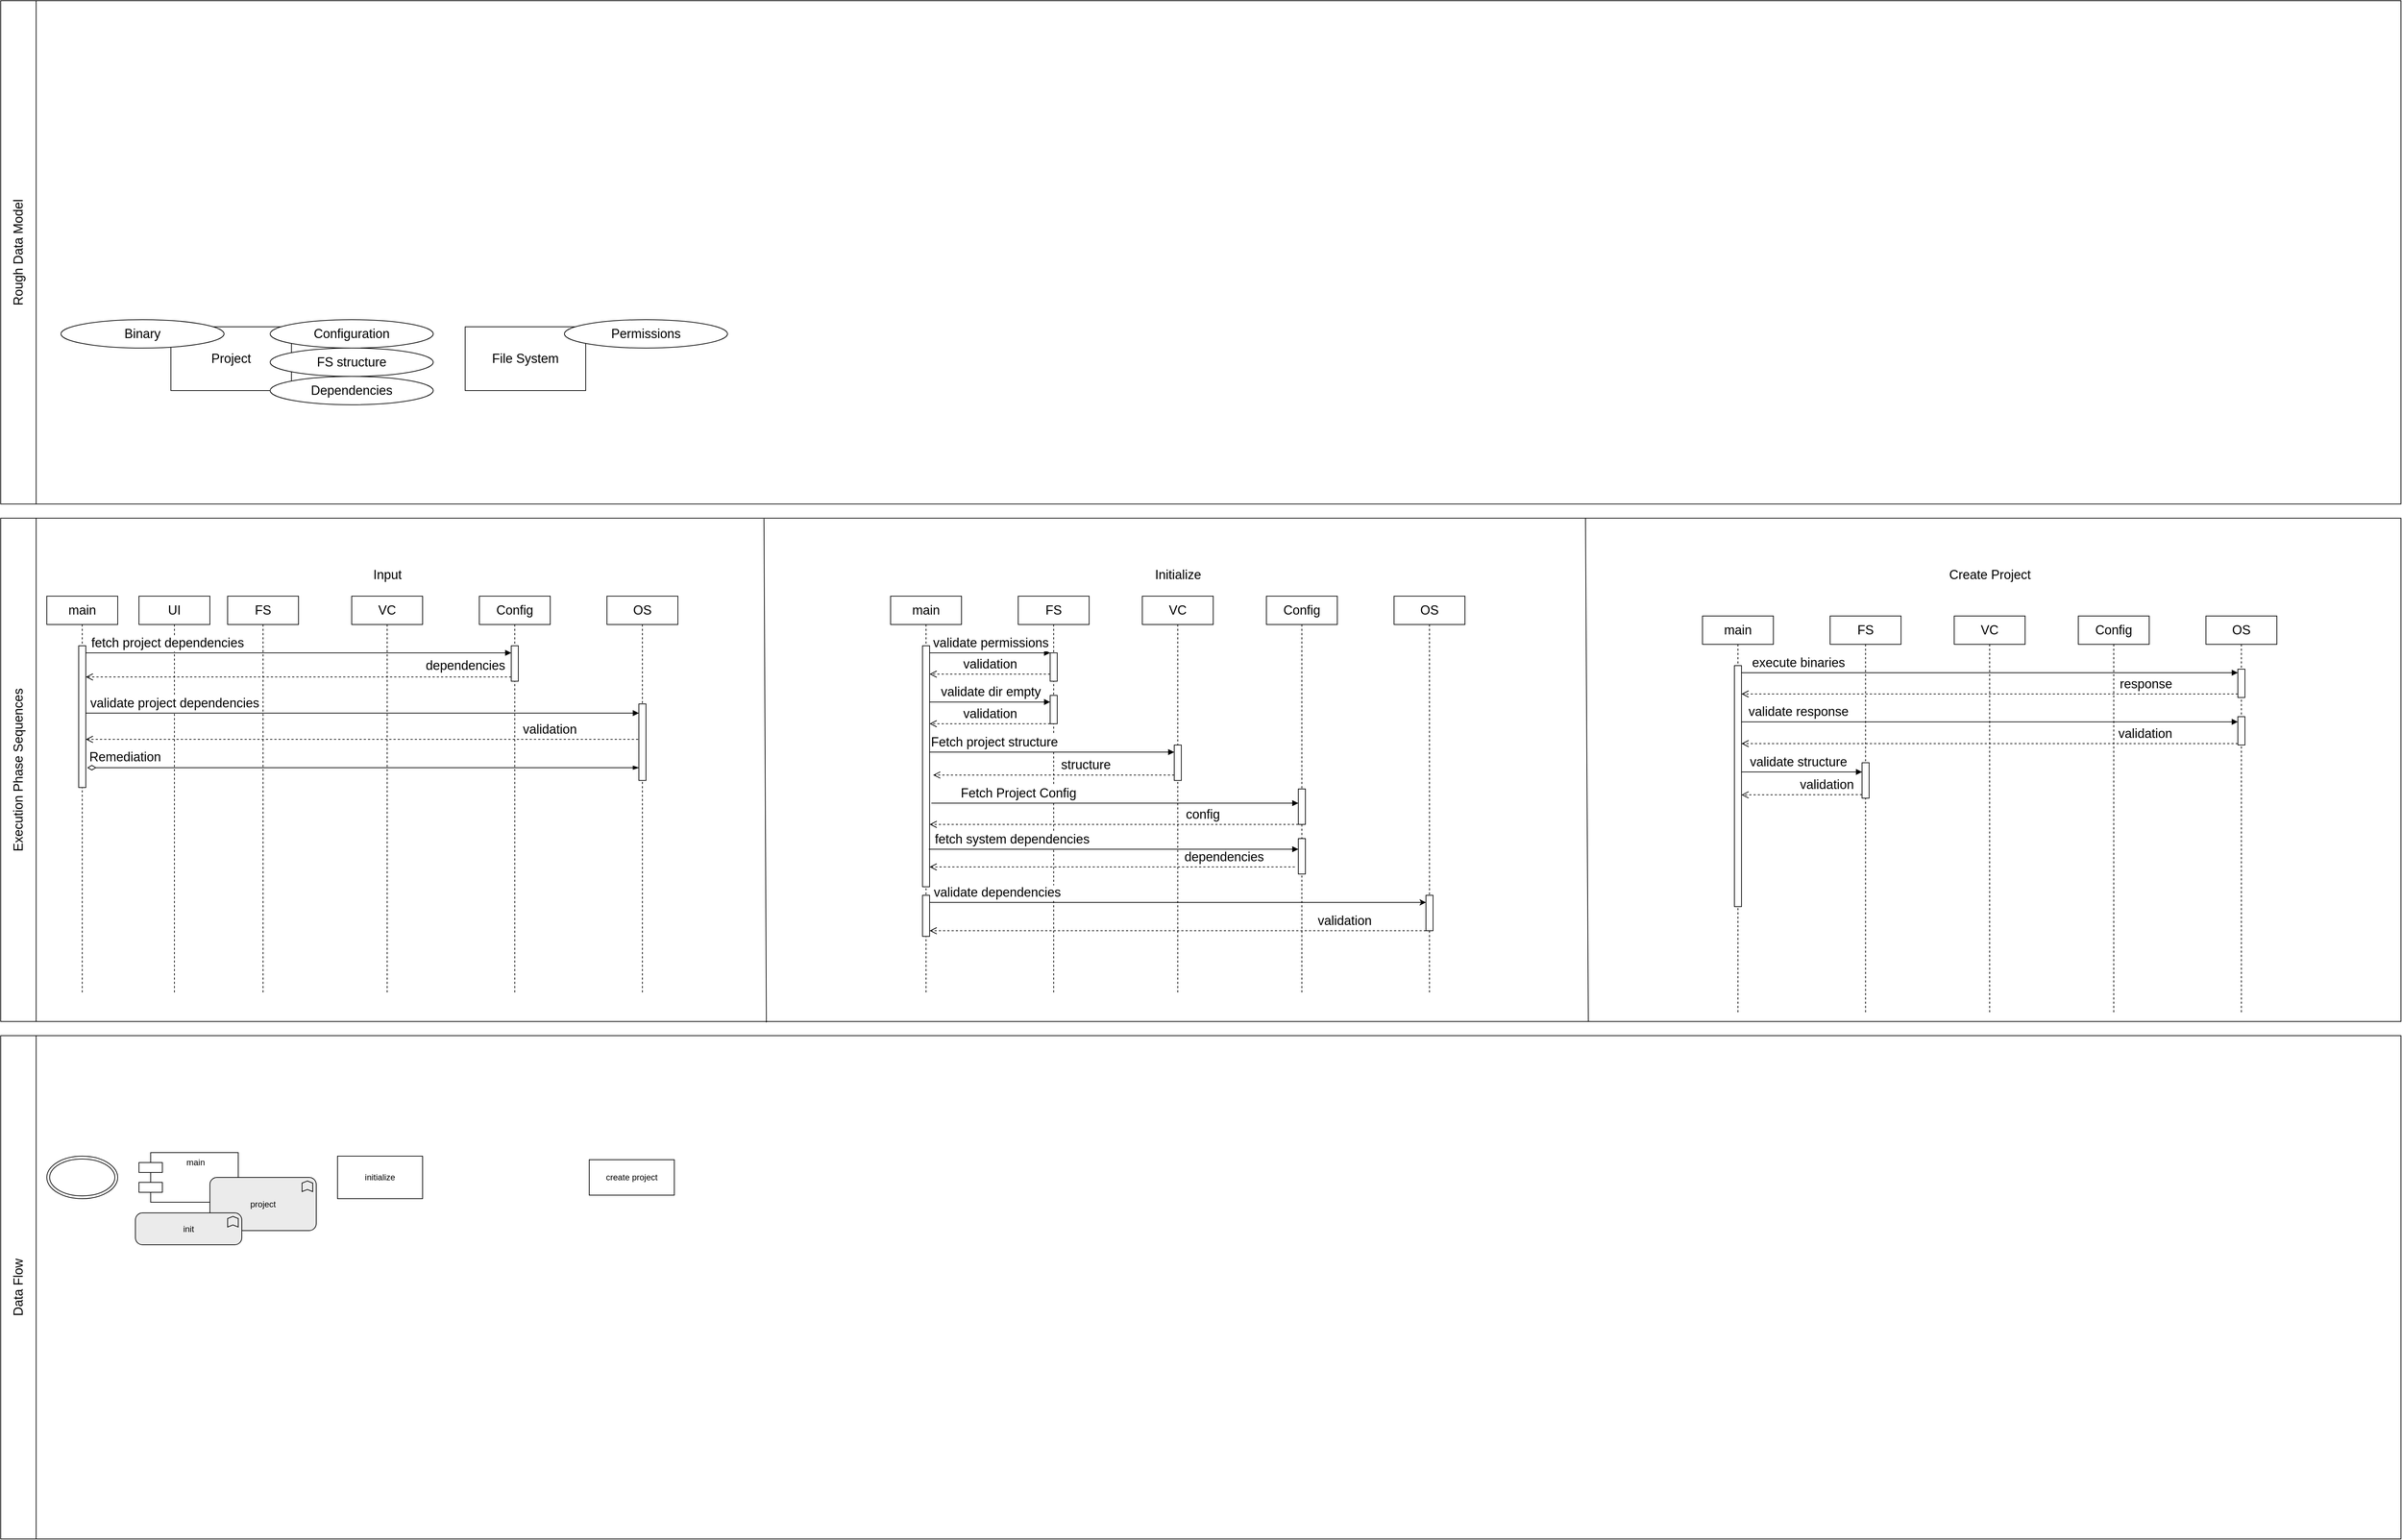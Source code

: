 <mxfile version="22.1.7" type="github" pages="2">
  <diagram name="Page-1" id="CyuAK5O2ngBxA0gHdHQv">
    <mxGraphModel dx="2029" dy="3551" grid="1" gridSize="10" guides="1" tooltips="1" connect="1" arrows="1" fold="1" page="1" pageScale="1" pageWidth="850" pageHeight="600" math="0" shadow="0">
      <root>
        <mxCell id="0" />
        <mxCell id="1" parent="0" />
        <mxCell id="G8mn_Oya-7VCKi-QUJl_-47" value="" style="group" vertex="1" connectable="0" parent="1">
          <mxGeometry x="15.0" y="-1650" width="3385" height="710" as="geometry" />
        </mxCell>
        <mxCell id="TEg64u3y-pWH7YhH9ex6-111" value="Execution Phase Sequences" style="rounded=0;whiteSpace=wrap;html=1;rotation=-90;fontSize=18;" vertex="1" parent="G8mn_Oya-7VCKi-QUJl_-47">
          <mxGeometry x="-330" y="330" width="710" height="50" as="geometry" />
        </mxCell>
        <mxCell id="G8mn_Oya-7VCKi-QUJl_-48" value="UI" style="shape=umlLifeline;perimeter=lifelinePerimeter;whiteSpace=wrap;html=1;container=0;dropTarget=0;collapsible=0;recursiveResize=0;outlineConnect=0;portConstraint=eastwest;newEdgeStyle={&quot;edgeStyle&quot;:&quot;elbowEdgeStyle&quot;,&quot;elbow&quot;:&quot;vertical&quot;,&quot;curved&quot;:0,&quot;rounded&quot;:0};fontSize=18;" vertex="1" parent="G8mn_Oya-7VCKi-QUJl_-47">
          <mxGeometry x="195.0" y="110" width="100" height="562" as="geometry" />
        </mxCell>
        <mxCell id="G8mn_Oya-7VCKi-QUJl_-50" value="" style="group" vertex="1" connectable="0" parent="G8mn_Oya-7VCKi-QUJl_-47">
          <mxGeometry x="2.132e-14" width="3385" height="710" as="geometry" />
        </mxCell>
        <mxCell id="TEg64u3y-pWH7YhH9ex6-110" value="" style="whiteSpace=wrap;html=1;fillColor=none;" vertex="1" parent="G8mn_Oya-7VCKi-QUJl_-50">
          <mxGeometry width="3385" height="710" as="geometry" />
        </mxCell>
        <mxCell id="G8mn_Oya-7VCKi-QUJl_-49" value="" style="endArrow=none;html=1;rounded=0;entryX=0.318;entryY=0.001;entryDx=0;entryDy=0;entryPerimeter=0;exitX=0.319;exitY=1.002;exitDx=0;exitDy=0;exitPerimeter=0;" edge="1" parent="G8mn_Oya-7VCKi-QUJl_-50">
          <mxGeometry width="50" height="50" relative="1" as="geometry">
            <mxPoint x="2239" y="710" as="sourcePoint" />
            <mxPoint x="2235" as="targetPoint" />
          </mxGeometry>
        </mxCell>
        <mxCell id="TEg64u3y-pWH7YhH9ex6-112" value="" style="endArrow=none;html=1;rounded=0;entryX=0.318;entryY=0.001;entryDx=0;entryDy=0;entryPerimeter=0;exitX=0.319;exitY=1.002;exitDx=0;exitDy=0;exitPerimeter=0;" edge="1" parent="G8mn_Oya-7VCKi-QUJl_-50" source="TEg64u3y-pWH7YhH9ex6-110" target="TEg64u3y-pWH7YhH9ex6-110">
          <mxGeometry width="50" height="50" relative="1" as="geometry">
            <mxPoint x="1110" y="560" as="sourcePoint" />
            <mxPoint x="1160" y="510" as="targetPoint" />
          </mxGeometry>
        </mxCell>
        <mxCell id="G8mn_Oya-7VCKi-QUJl_-32" value="" style="whiteSpace=wrap;html=1;fillColor=none;" vertex="1" parent="1">
          <mxGeometry x="15" y="-2380" width="3385" height="710" as="geometry" />
        </mxCell>
        <mxCell id="G8mn_Oya-7VCKi-QUJl_-27" value="" style="whiteSpace=wrap;html=1;fillColor=none;" vertex="1" parent="1">
          <mxGeometry x="15" y="-920" width="3385" height="710" as="geometry" />
        </mxCell>
        <mxCell id="X7w895kAj7DChqH5guDB-77" value="Project" style="rounded=0;whiteSpace=wrap;html=1;fontSize=18;" vertex="1" parent="1">
          <mxGeometry x="255" y="-1920" width="170" height="90" as="geometry" />
        </mxCell>
        <mxCell id="TEg64u3y-pWH7YhH9ex6-54" value="Initialize" style="text;html=1;align=center;verticalAlign=middle;resizable=0;points=[];autosize=1;strokeColor=none;fillColor=none;fontSize=18;" vertex="1" parent="1">
          <mxGeometry x="1630" y="-1590" width="90" height="40" as="geometry" />
        </mxCell>
        <mxCell id="TEg64u3y-pWH7YhH9ex6-56" value="main" style="shape=umlLifeline;perimeter=lifelinePerimeter;whiteSpace=wrap;html=1;container=0;dropTarget=0;collapsible=0;recursiveResize=0;outlineConnect=0;portConstraint=eastwest;newEdgeStyle={&quot;edgeStyle&quot;:&quot;elbowEdgeStyle&quot;,&quot;elbow&quot;:&quot;vertical&quot;,&quot;curved&quot;:0,&quot;rounded&quot;:0};fontSize=18;" vertex="1" parent="1">
          <mxGeometry x="80" y="-1540" width="100" height="562" as="geometry" />
        </mxCell>
        <mxCell id="TEg64u3y-pWH7YhH9ex6-57" value="" style="html=1;points=[];perimeter=orthogonalPerimeter;outlineConnect=0;targetShapes=umlLifeline;portConstraint=eastwest;newEdgeStyle={&quot;edgeStyle&quot;:&quot;elbowEdgeStyle&quot;,&quot;elbow&quot;:&quot;vertical&quot;,&quot;curved&quot;:0,&quot;rounded&quot;:0};fontSize=18;" vertex="1" parent="TEg64u3y-pWH7YhH9ex6-56">
          <mxGeometry x="45" y="70" width="10" height="200" as="geometry" />
        </mxCell>
        <mxCell id="TEg64u3y-pWH7YhH9ex6-59" value="FS" style="shape=umlLifeline;perimeter=lifelinePerimeter;whiteSpace=wrap;html=1;container=0;dropTarget=0;collapsible=0;recursiveResize=0;outlineConnect=0;portConstraint=eastwest;newEdgeStyle={&quot;edgeStyle&quot;:&quot;elbowEdgeStyle&quot;,&quot;elbow&quot;:&quot;vertical&quot;,&quot;curved&quot;:0,&quot;rounded&quot;:0};fontSize=18;" vertex="1" parent="1">
          <mxGeometry x="335" y="-1540" width="100" height="562" as="geometry" />
        </mxCell>
        <mxCell id="TEg64u3y-pWH7YhH9ex6-62" value="fetch project dependencies" style="html=1;verticalAlign=bottom;endArrow=block;edgeStyle=elbowEdgeStyle;elbow=vertical;curved=0;rounded=0;fontSize=18;" edge="1" parent="1" source="TEg64u3y-pWH7YhH9ex6-57" target="TEg64u3y-pWH7YhH9ex6-60">
          <mxGeometry x="-0.617" relative="1" as="geometry">
            <mxPoint x="235" y="-1450" as="sourcePoint" />
            <Array as="points">
              <mxPoint x="220" y="-1460" />
            </Array>
            <mxPoint as="offset" />
          </mxGeometry>
        </mxCell>
        <mxCell id="TEg64u3y-pWH7YhH9ex6-63" value="dependencies" style="html=1;verticalAlign=bottom;endArrow=open;dashed=1;endSize=8;edgeStyle=elbowEdgeStyle;elbow=vertical;curved=0;rounded=0;fontSize=18;" edge="1" parent="1" source="TEg64u3y-pWH7YhH9ex6-60" target="TEg64u3y-pWH7YhH9ex6-57">
          <mxGeometry x="-0.782" y="-2" relative="1" as="geometry">
            <mxPoint x="140" y="-1428" as="targetPoint" />
            <Array as="points">
              <mxPoint x="220" y="-1426" />
            </Array>
            <mxPoint x="730" y="-1438" as="sourcePoint" />
            <mxPoint as="offset" />
          </mxGeometry>
        </mxCell>
        <mxCell id="TEg64u3y-pWH7YhH9ex6-64" value="VC" style="shape=umlLifeline;perimeter=lifelinePerimeter;whiteSpace=wrap;html=1;container=0;dropTarget=0;collapsible=0;recursiveResize=0;outlineConnect=0;portConstraint=eastwest;newEdgeStyle={&quot;edgeStyle&quot;:&quot;elbowEdgeStyle&quot;,&quot;elbow&quot;:&quot;vertical&quot;,&quot;curved&quot;:0,&quot;rounded&quot;:0};fontSize=18;" vertex="1" parent="1">
          <mxGeometry x="510" y="-1540" width="100" height="562" as="geometry" />
        </mxCell>
        <mxCell id="TEg64u3y-pWH7YhH9ex6-68" value="validate project dependencies" style="html=1;verticalAlign=bottom;endArrow=block;edgeStyle=elbowEdgeStyle;elbow=vertical;curved=0;rounded=0;fontSize=18;" edge="1" parent="1" target="TEg64u3y-pWH7YhH9ex6-78">
          <mxGeometry x="-0.679" relative="1" as="geometry">
            <mxPoint x="135" y="-1375" as="sourcePoint" />
            <Array as="points">
              <mxPoint x="220" y="-1375" />
            </Array>
            <mxPoint x="920" y="-1393.0" as="targetPoint" />
            <mxPoint as="offset" />
          </mxGeometry>
        </mxCell>
        <mxCell id="TEg64u3y-pWH7YhH9ex6-69" value="validation" style="html=1;verticalAlign=bottom;endArrow=open;dashed=1;endSize=8;edgeStyle=elbowEdgeStyle;elbow=vertical;curved=0;rounded=0;fontSize=18;" edge="1" parent="1" target="TEg64u3y-pWH7YhH9ex6-57">
          <mxGeometry x="-0.669" relative="1" as="geometry">
            <mxPoint x="580" y="-1338" as="targetPoint" />
            <Array as="points">
              <mxPoint x="845" y="-1338" />
            </Array>
            <mxPoint x="920" y="-1338" as="sourcePoint" />
            <mxPoint x="-1" as="offset" />
          </mxGeometry>
        </mxCell>
        <mxCell id="TEg64u3y-pWH7YhH9ex6-70" value="Config" style="shape=umlLifeline;perimeter=lifelinePerimeter;whiteSpace=wrap;html=1;container=0;dropTarget=0;collapsible=0;recursiveResize=0;outlineConnect=0;portConstraint=eastwest;newEdgeStyle={&quot;edgeStyle&quot;:&quot;elbowEdgeStyle&quot;,&quot;elbow&quot;:&quot;vertical&quot;,&quot;curved&quot;:0,&quot;rounded&quot;:0};fontSize=18;" vertex="1" parent="1">
          <mxGeometry x="690" y="-1540" width="100" height="562" as="geometry" />
        </mxCell>
        <mxCell id="TEg64u3y-pWH7YhH9ex6-60" value="" style="html=1;points=[];perimeter=orthogonalPerimeter;outlineConnect=0;targetShapes=umlLifeline;portConstraint=eastwest;newEdgeStyle={&quot;edgeStyle&quot;:&quot;elbowEdgeStyle&quot;,&quot;elbow&quot;:&quot;vertical&quot;,&quot;curved&quot;:0,&quot;rounded&quot;:0};fontSize=18;" vertex="1" parent="TEg64u3y-pWH7YhH9ex6-70">
          <mxGeometry x="45" y="70" width="10" height="50" as="geometry" />
        </mxCell>
        <mxCell id="TEg64u3y-pWH7YhH9ex6-77" value="OS" style="shape=umlLifeline;perimeter=lifelinePerimeter;whiteSpace=wrap;html=1;container=0;dropTarget=0;collapsible=0;recursiveResize=0;outlineConnect=0;portConstraint=eastwest;newEdgeStyle={&quot;edgeStyle&quot;:&quot;elbowEdgeStyle&quot;,&quot;elbow&quot;:&quot;vertical&quot;,&quot;curved&quot;:0,&quot;rounded&quot;:0};fontSize=18;" vertex="1" parent="1">
          <mxGeometry x="870" y="-1540" width="100" height="562" as="geometry" />
        </mxCell>
        <mxCell id="TEg64u3y-pWH7YhH9ex6-78" value="" style="html=1;points=[];perimeter=orthogonalPerimeter;outlineConnect=0;targetShapes=umlLifeline;portConstraint=eastwest;newEdgeStyle={&quot;edgeStyle&quot;:&quot;elbowEdgeStyle&quot;,&quot;elbow&quot;:&quot;vertical&quot;,&quot;curved&quot;:0,&quot;rounded&quot;:0};fontSize=18;" vertex="1" parent="TEg64u3y-pWH7YhH9ex6-77">
          <mxGeometry x="45" y="152" width="10" height="108" as="geometry" />
        </mxCell>
        <mxCell id="TEg64u3y-pWH7YhH9ex6-82" value="Create Project" style="text;html=1;align=center;verticalAlign=middle;resizable=0;points=[];autosize=1;strokeColor=none;fillColor=none;fontSize=18;" vertex="1" parent="1">
          <mxGeometry x="2750" y="-1590" width="140" height="40" as="geometry" />
        </mxCell>
        <mxCell id="TEg64u3y-pWH7YhH9ex6-83" value="main" style="shape=umlLifeline;perimeter=lifelinePerimeter;whiteSpace=wrap;html=1;container=0;dropTarget=0;collapsible=0;recursiveResize=0;outlineConnect=0;portConstraint=eastwest;newEdgeStyle={&quot;edgeStyle&quot;:&quot;elbowEdgeStyle&quot;,&quot;elbow&quot;:&quot;vertical&quot;,&quot;curved&quot;:0,&quot;rounded&quot;:0};fontSize=18;" vertex="1" parent="1">
          <mxGeometry x="1270" y="-1540" width="100" height="562" as="geometry" />
        </mxCell>
        <mxCell id="TEg64u3y-pWH7YhH9ex6-84" value="" style="html=1;points=[];perimeter=orthogonalPerimeter;outlineConnect=0;targetShapes=umlLifeline;portConstraint=eastwest;newEdgeStyle={&quot;edgeStyle&quot;:&quot;elbowEdgeStyle&quot;,&quot;elbow&quot;:&quot;vertical&quot;,&quot;curved&quot;:0,&quot;rounded&quot;:0};fontSize=18;" vertex="1" parent="TEg64u3y-pWH7YhH9ex6-83">
          <mxGeometry x="45" y="70" width="10" height="340" as="geometry" />
        </mxCell>
        <mxCell id="TEg64u3y-pWH7YhH9ex6-85" value="" style="html=1;points=[];perimeter=orthogonalPerimeter;outlineConnect=0;targetShapes=umlLifeline;portConstraint=eastwest;newEdgeStyle={&quot;edgeStyle&quot;:&quot;elbowEdgeStyle&quot;,&quot;elbow&quot;:&quot;vertical&quot;,&quot;curved&quot;:0,&quot;rounded&quot;:0};fontSize=18;" vertex="1" parent="TEg64u3y-pWH7YhH9ex6-83">
          <mxGeometry x="45" y="422" width="10" height="58" as="geometry" />
        </mxCell>
        <mxCell id="TEg64u3y-pWH7YhH9ex6-86" value="FS" style="shape=umlLifeline;perimeter=lifelinePerimeter;whiteSpace=wrap;html=1;container=0;dropTarget=0;collapsible=0;recursiveResize=0;outlineConnect=0;portConstraint=eastwest;newEdgeStyle={&quot;edgeStyle&quot;:&quot;elbowEdgeStyle&quot;,&quot;elbow&quot;:&quot;vertical&quot;,&quot;curved&quot;:0,&quot;rounded&quot;:0};fontSize=18;" vertex="1" parent="1">
          <mxGeometry x="1450" y="-1540" width="100" height="562" as="geometry" />
        </mxCell>
        <mxCell id="TEg64u3y-pWH7YhH9ex6-87" value="" style="html=1;points=[];perimeter=orthogonalPerimeter;outlineConnect=0;targetShapes=umlLifeline;portConstraint=eastwest;newEdgeStyle={&quot;edgeStyle&quot;:&quot;elbowEdgeStyle&quot;,&quot;elbow&quot;:&quot;vertical&quot;,&quot;curved&quot;:0,&quot;rounded&quot;:0};fontSize=18;" vertex="1" parent="TEg64u3y-pWH7YhH9ex6-86">
          <mxGeometry x="45" y="80" width="10" height="40" as="geometry" />
        </mxCell>
        <mxCell id="TEg64u3y-pWH7YhH9ex6-88" value="" style="html=1;points=[];perimeter=orthogonalPerimeter;outlineConnect=0;targetShapes=umlLifeline;portConstraint=eastwest;newEdgeStyle={&quot;edgeStyle&quot;:&quot;elbowEdgeStyle&quot;,&quot;elbow&quot;:&quot;vertical&quot;,&quot;curved&quot;:0,&quot;rounded&quot;:0};fontSize=18;" vertex="1" parent="TEg64u3y-pWH7YhH9ex6-86">
          <mxGeometry x="45" y="140" width="10" height="40" as="geometry" />
        </mxCell>
        <mxCell id="TEg64u3y-pWH7YhH9ex6-89" value="validate permissions" style="html=1;verticalAlign=bottom;endArrow=block;edgeStyle=elbowEdgeStyle;elbow=vertical;curved=0;rounded=0;fontSize=18;" edge="1" parent="1" source="TEg64u3y-pWH7YhH9ex6-84" target="TEg64u3y-pWH7YhH9ex6-87">
          <mxGeometry x="0.005" relative="1" as="geometry">
            <mxPoint x="1425" y="-1450" as="sourcePoint" />
            <Array as="points">
              <mxPoint x="1410" y="-1460" />
            </Array>
            <mxPoint as="offset" />
          </mxGeometry>
        </mxCell>
        <mxCell id="TEg64u3y-pWH7YhH9ex6-90" value="validation" style="html=1;verticalAlign=bottom;endArrow=open;dashed=1;endSize=8;edgeStyle=elbowEdgeStyle;elbow=vertical;curved=0;rounded=0;fontSize=18;" edge="1" parent="1">
          <mxGeometry relative="1" as="geometry">
            <mxPoint x="1325" y="-1430" as="targetPoint" />
            <Array as="points">
              <mxPoint x="1420" y="-1430" />
            </Array>
            <mxPoint x="1495.0" y="-1430" as="sourcePoint" />
          </mxGeometry>
        </mxCell>
        <mxCell id="TEg64u3y-pWH7YhH9ex6-91" value="VC" style="shape=umlLifeline;perimeter=lifelinePerimeter;whiteSpace=wrap;html=1;container=0;dropTarget=0;collapsible=0;recursiveResize=0;outlineConnect=0;portConstraint=eastwest;newEdgeStyle={&quot;edgeStyle&quot;:&quot;elbowEdgeStyle&quot;,&quot;elbow&quot;:&quot;vertical&quot;,&quot;curved&quot;:0,&quot;rounded&quot;:0};fontSize=18;" vertex="1" parent="1">
          <mxGeometry x="1625" y="-1540" width="100" height="562" as="geometry" />
        </mxCell>
        <mxCell id="TEg64u3y-pWH7YhH9ex6-92" value="" style="html=1;points=[];perimeter=orthogonalPerimeter;outlineConnect=0;targetShapes=umlLifeline;portConstraint=eastwest;newEdgeStyle={&quot;edgeStyle&quot;:&quot;elbowEdgeStyle&quot;,&quot;elbow&quot;:&quot;vertical&quot;,&quot;curved&quot;:0,&quot;rounded&quot;:0};fontSize=18;" vertex="1" parent="TEg64u3y-pWH7YhH9ex6-91">
          <mxGeometry x="45" y="210" width="10" height="50" as="geometry" />
        </mxCell>
        <mxCell id="TEg64u3y-pWH7YhH9ex6-93" value="validate dir empty" style="html=1;verticalAlign=bottom;endArrow=block;edgeStyle=elbowEdgeStyle;elbow=vertical;curved=0;rounded=0;fontSize=18;" edge="1" parent="1">
          <mxGeometry x="0.005" relative="1" as="geometry">
            <mxPoint x="1325" y="-1390.67" as="sourcePoint" />
            <Array as="points">
              <mxPoint x="1410" y="-1390.67" />
            </Array>
            <mxPoint x="1495" y="-1390.67" as="targetPoint" />
            <mxPoint as="offset" />
          </mxGeometry>
        </mxCell>
        <mxCell id="TEg64u3y-pWH7YhH9ex6-94" value="validation" style="html=1;verticalAlign=bottom;endArrow=open;dashed=1;endSize=8;edgeStyle=elbowEdgeStyle;elbow=vertical;curved=0;rounded=0;fontSize=18;" edge="1" parent="1">
          <mxGeometry relative="1" as="geometry">
            <mxPoint x="1325" y="-1360" as="targetPoint" />
            <Array as="points">
              <mxPoint x="1420" y="-1360" />
            </Array>
            <mxPoint x="1495.0" y="-1360" as="sourcePoint" />
          </mxGeometry>
        </mxCell>
        <mxCell id="TEg64u3y-pWH7YhH9ex6-95" value="Fetch project structure" style="html=1;verticalAlign=bottom;endArrow=block;edgeStyle=elbowEdgeStyle;elbow=vertical;curved=0;rounded=0;fontSize=18;" edge="1" parent="1" target="TEg64u3y-pWH7YhH9ex6-92">
          <mxGeometry x="-0.47" relative="1" as="geometry">
            <mxPoint x="1325" y="-1320" as="sourcePoint" />
            <Array as="points">
              <mxPoint x="1410" y="-1320" />
            </Array>
            <mxPoint x="1665" y="-1320" as="targetPoint" />
            <mxPoint x="-1" as="offset" />
          </mxGeometry>
        </mxCell>
        <mxCell id="TEg64u3y-pWH7YhH9ex6-96" value="structure" style="html=1;verticalAlign=bottom;endArrow=open;dashed=1;endSize=8;edgeStyle=elbowEdgeStyle;elbow=vertical;curved=0;rounded=0;fontSize=18;" edge="1" parent="1">
          <mxGeometry x="-0.265" relative="1" as="geometry">
            <mxPoint x="1330" y="-1287.67" as="targetPoint" />
            <Array as="points">
              <mxPoint x="1595" y="-1287.67" />
            </Array>
            <mxPoint x="1670" y="-1287.67" as="sourcePoint" />
            <mxPoint as="offset" />
          </mxGeometry>
        </mxCell>
        <mxCell id="TEg64u3y-pWH7YhH9ex6-97" value="Config" style="shape=umlLifeline;perimeter=lifelinePerimeter;whiteSpace=wrap;html=1;container=0;dropTarget=0;collapsible=0;recursiveResize=0;outlineConnect=0;portConstraint=eastwest;newEdgeStyle={&quot;edgeStyle&quot;:&quot;elbowEdgeStyle&quot;,&quot;elbow&quot;:&quot;vertical&quot;,&quot;curved&quot;:0,&quot;rounded&quot;:0};fontSize=18;" vertex="1" parent="1">
          <mxGeometry x="1800" y="-1540" width="100" height="562" as="geometry" />
        </mxCell>
        <mxCell id="TEg64u3y-pWH7YhH9ex6-98" value="" style="html=1;points=[];perimeter=orthogonalPerimeter;outlineConnect=0;targetShapes=umlLifeline;portConstraint=eastwest;newEdgeStyle={&quot;edgeStyle&quot;:&quot;elbowEdgeStyle&quot;,&quot;elbow&quot;:&quot;vertical&quot;,&quot;curved&quot;:0,&quot;rounded&quot;:0};fontSize=18;" vertex="1" parent="TEg64u3y-pWH7YhH9ex6-97">
          <mxGeometry x="45" y="272" width="10" height="50" as="geometry" />
        </mxCell>
        <mxCell id="TEg64u3y-pWH7YhH9ex6-99" value="" style="html=1;points=[];perimeter=orthogonalPerimeter;outlineConnect=0;targetShapes=umlLifeline;portConstraint=eastwest;newEdgeStyle={&quot;edgeStyle&quot;:&quot;elbowEdgeStyle&quot;,&quot;elbow&quot;:&quot;vertical&quot;,&quot;curved&quot;:0,&quot;rounded&quot;:0};fontSize=18;" vertex="1" parent="TEg64u3y-pWH7YhH9ex6-97">
          <mxGeometry x="45" y="342" width="10" height="50" as="geometry" />
        </mxCell>
        <mxCell id="TEg64u3y-pWH7YhH9ex6-100" value="Fetch Project Config" style="html=1;verticalAlign=bottom;endArrow=block;edgeStyle=elbowEdgeStyle;elbow=vertical;curved=0;rounded=0;fontSize=18;" edge="1" parent="1" target="TEg64u3y-pWH7YhH9ex6-98">
          <mxGeometry x="-0.522" relative="1" as="geometry">
            <mxPoint x="1327.5" y="-1248" as="sourcePoint" />
            <Array as="points">
              <mxPoint x="1412.5" y="-1248" />
            </Array>
            <mxPoint x="1840" y="-1248" as="targetPoint" />
            <mxPoint x="-1" as="offset" />
          </mxGeometry>
        </mxCell>
        <mxCell id="TEg64u3y-pWH7YhH9ex6-101" value="config" style="html=1;verticalAlign=bottom;endArrow=open;dashed=1;endSize=8;edgeStyle=elbowEdgeStyle;elbow=vertical;curved=0;rounded=0;fontSize=18;" edge="1" parent="1" target="TEg64u3y-pWH7YhH9ex6-84">
          <mxGeometry x="-0.481" relative="1" as="geometry">
            <mxPoint x="1505" y="-1218" as="targetPoint" />
            <Array as="points">
              <mxPoint x="1770" y="-1218" />
            </Array>
            <mxPoint x="1845" y="-1218" as="sourcePoint" />
            <mxPoint as="offset" />
          </mxGeometry>
        </mxCell>
        <mxCell id="TEg64u3y-pWH7YhH9ex6-102" value="fetch system dependencies" style="html=1;verticalAlign=bottom;endArrow=block;edgeStyle=elbowEdgeStyle;elbow=horizontal;curved=0;rounded=0;fontSize=18;" edge="1" parent="1" target="TEg64u3y-pWH7YhH9ex6-99">
          <mxGeometry x="-0.552" relative="1" as="geometry">
            <mxPoint x="1324" y="-1183" as="sourcePoint" />
            <Array as="points">
              <mxPoint x="1409" y="-1183" />
            </Array>
            <mxPoint x="1494" y="-1183" as="targetPoint" />
            <mxPoint as="offset" />
          </mxGeometry>
        </mxCell>
        <mxCell id="TEg64u3y-pWH7YhH9ex6-103" value="dependencies" style="html=1;verticalAlign=bottom;endArrow=open;dashed=1;endSize=8;edgeStyle=elbowEdgeStyle;elbow=vertical;curved=0;rounded=0;fontSize=18;" edge="1" parent="1" target="TEg64u3y-pWH7YhH9ex6-84">
          <mxGeometry x="-0.612" relative="1" as="geometry">
            <mxPoint x="1335" y="-1158" as="targetPoint" />
            <Array as="points">
              <mxPoint x="1780" y="-1158" />
            </Array>
            <mxPoint x="1840" y="-1158" as="sourcePoint" />
            <mxPoint as="offset" />
          </mxGeometry>
        </mxCell>
        <mxCell id="TEg64u3y-pWH7YhH9ex6-104" value="OS" style="shape=umlLifeline;perimeter=lifelinePerimeter;whiteSpace=wrap;html=1;container=0;dropTarget=0;collapsible=0;recursiveResize=0;outlineConnect=0;portConstraint=eastwest;newEdgeStyle={&quot;edgeStyle&quot;:&quot;elbowEdgeStyle&quot;,&quot;elbow&quot;:&quot;vertical&quot;,&quot;curved&quot;:0,&quot;rounded&quot;:0};fontSize=18;" vertex="1" parent="1">
          <mxGeometry x="1980" y="-1540" width="100" height="562" as="geometry" />
        </mxCell>
        <mxCell id="TEg64u3y-pWH7YhH9ex6-105" value="" style="html=1;points=[];perimeter=orthogonalPerimeter;outlineConnect=0;targetShapes=umlLifeline;portConstraint=eastwest;newEdgeStyle={&quot;edgeStyle&quot;:&quot;elbowEdgeStyle&quot;,&quot;elbow&quot;:&quot;vertical&quot;,&quot;curved&quot;:0,&quot;rounded&quot;:0};fontSize=18;" vertex="1" parent="TEg64u3y-pWH7YhH9ex6-104">
          <mxGeometry x="45" y="422" width="10" height="50" as="geometry" />
        </mxCell>
        <mxCell id="TEg64u3y-pWH7YhH9ex6-106" value="" style="edgeStyle=elbowEdgeStyle;rounded=0;orthogonalLoop=1;jettySize=auto;html=1;elbow=vertical;curved=0;" edge="1" parent="1">
          <mxGeometry relative="1" as="geometry">
            <mxPoint x="1325" y="-1108.005" as="sourcePoint" />
            <mxPoint x="2025" y="-1108.005" as="targetPoint" />
            <Array as="points" />
          </mxGeometry>
        </mxCell>
        <mxCell id="TEg64u3y-pWH7YhH9ex6-107" value="validate dependencies" style="edgeLabel;html=1;align=center;verticalAlign=middle;resizable=0;points=[];fontSize=18;" vertex="1" connectable="0" parent="TEg64u3y-pWH7YhH9ex6-106">
          <mxGeometry relative="1" as="geometry">
            <mxPoint x="-255" y="-14" as="offset" />
          </mxGeometry>
        </mxCell>
        <mxCell id="TEg64u3y-pWH7YhH9ex6-108" value="validation" style="html=1;verticalAlign=bottom;endArrow=open;dashed=1;endSize=8;edgeStyle=elbowEdgeStyle;elbow=vertical;curved=0;rounded=0;fontSize=18;" edge="1" parent="1" target="TEg64u3y-pWH7YhH9ex6-85">
          <mxGeometry x="-0.671" relative="1" as="geometry">
            <mxPoint x="1330" y="-1068" as="targetPoint" />
            <Array as="points">
              <mxPoint x="1330" y="-1068" />
            </Array>
            <mxPoint x="2025" y="-1068" as="sourcePoint" />
            <mxPoint as="offset" />
          </mxGeometry>
        </mxCell>
        <mxCell id="TEg64u3y-pWH7YhH9ex6-109" value="Input" style="text;html=1;align=center;verticalAlign=middle;resizable=0;points=[];autosize=1;strokeColor=none;fillColor=none;fontSize=18;" vertex="1" parent="1">
          <mxGeometry x="530" y="-1590" width="60" height="40" as="geometry" />
        </mxCell>
        <mxCell id="G8mn_Oya-7VCKi-QUJl_-1" value="main" style="shape=umlLifeline;perimeter=lifelinePerimeter;whiteSpace=wrap;html=1;container=0;dropTarget=0;collapsible=0;recursiveResize=0;outlineConnect=0;portConstraint=eastwest;newEdgeStyle={&quot;edgeStyle&quot;:&quot;elbowEdgeStyle&quot;,&quot;elbow&quot;:&quot;vertical&quot;,&quot;curved&quot;:0,&quot;rounded&quot;:0};fontSize=18;" vertex="1" parent="1">
          <mxGeometry x="2415" y="-1512" width="100" height="562" as="geometry" />
        </mxCell>
        <mxCell id="G8mn_Oya-7VCKi-QUJl_-2" value="" style="html=1;points=[];perimeter=orthogonalPerimeter;outlineConnect=0;targetShapes=umlLifeline;portConstraint=eastwest;newEdgeStyle={&quot;edgeStyle&quot;:&quot;elbowEdgeStyle&quot;,&quot;elbow&quot;:&quot;vertical&quot;,&quot;curved&quot;:0,&quot;rounded&quot;:0};fontSize=18;" vertex="1" parent="G8mn_Oya-7VCKi-QUJl_-1">
          <mxGeometry x="45" y="70" width="10" height="340" as="geometry" />
        </mxCell>
        <mxCell id="G8mn_Oya-7VCKi-QUJl_-4" value="FS" style="shape=umlLifeline;perimeter=lifelinePerimeter;whiteSpace=wrap;html=1;container=0;dropTarget=0;collapsible=0;recursiveResize=0;outlineConnect=0;portConstraint=eastwest;newEdgeStyle={&quot;edgeStyle&quot;:&quot;elbowEdgeStyle&quot;,&quot;elbow&quot;:&quot;vertical&quot;,&quot;curved&quot;:0,&quot;rounded&quot;:0};fontSize=18;" vertex="1" parent="1">
          <mxGeometry x="2595" y="-1512" width="100" height="562" as="geometry" />
        </mxCell>
        <mxCell id="G8mn_Oya-7VCKi-QUJl_-10" value="" style="html=1;points=[];perimeter=orthogonalPerimeter;outlineConnect=0;targetShapes=umlLifeline;portConstraint=eastwest;newEdgeStyle={&quot;edgeStyle&quot;:&quot;elbowEdgeStyle&quot;,&quot;elbow&quot;:&quot;vertical&quot;,&quot;curved&quot;:0,&quot;rounded&quot;:0};fontSize=18;" vertex="1" parent="G8mn_Oya-7VCKi-QUJl_-4">
          <mxGeometry x="45" y="207" width="10" height="50" as="geometry" />
        </mxCell>
        <mxCell id="G8mn_Oya-7VCKi-QUJl_-7" value="execute binaries" style="html=1;verticalAlign=bottom;endArrow=block;edgeStyle=elbowEdgeStyle;elbow=vertical;curved=0;rounded=0;fontSize=18;" edge="1" parent="1" source="G8mn_Oya-7VCKi-QUJl_-2" target="G8mn_Oya-7VCKi-QUJl_-5">
          <mxGeometry x="-0.771" relative="1" as="geometry">
            <mxPoint x="2570" y="-1422" as="sourcePoint" />
            <Array as="points">
              <mxPoint x="2555" y="-1432" />
            </Array>
            <mxPoint as="offset" />
          </mxGeometry>
        </mxCell>
        <mxCell id="G8mn_Oya-7VCKi-QUJl_-8" value="response" style="html=1;verticalAlign=bottom;endArrow=open;dashed=1;endSize=8;edgeStyle=elbowEdgeStyle;elbow=vertical;curved=0;rounded=0;fontSize=18;" edge="1" parent="1" source="G8mn_Oya-7VCKi-QUJl_-5">
          <mxGeometry x="-0.629" relative="1" as="geometry">
            <mxPoint x="2470" y="-1402" as="targetPoint" />
            <Array as="points">
              <mxPoint x="2565" y="-1402" />
            </Array>
            <mxPoint x="2640.0" y="-1402" as="sourcePoint" />
            <mxPoint as="offset" />
          </mxGeometry>
        </mxCell>
        <mxCell id="G8mn_Oya-7VCKi-QUJl_-9" value="VC" style="shape=umlLifeline;perimeter=lifelinePerimeter;whiteSpace=wrap;html=1;container=0;dropTarget=0;collapsible=0;recursiveResize=0;outlineConnect=0;portConstraint=eastwest;newEdgeStyle={&quot;edgeStyle&quot;:&quot;elbowEdgeStyle&quot;,&quot;elbow&quot;:&quot;vertical&quot;,&quot;curved&quot;:0,&quot;rounded&quot;:0};fontSize=18;" vertex="1" parent="1">
          <mxGeometry x="2770" y="-1512" width="100" height="562" as="geometry" />
        </mxCell>
        <mxCell id="G8mn_Oya-7VCKi-QUJl_-11" value="validate response" style="html=1;verticalAlign=bottom;endArrow=block;edgeStyle=elbowEdgeStyle;elbow=vertical;curved=0;rounded=0;fontSize=18;" edge="1" parent="1" target="G8mn_Oya-7VCKi-QUJl_-6">
          <mxGeometry x="-0.771" relative="1" as="geometry">
            <mxPoint x="2470" y="-1362.67" as="sourcePoint" />
            <Array as="points">
              <mxPoint x="2555" y="-1362.67" />
            </Array>
            <mxPoint x="2640" y="-1362.67" as="targetPoint" />
            <mxPoint as="offset" />
          </mxGeometry>
        </mxCell>
        <mxCell id="G8mn_Oya-7VCKi-QUJl_-12" value="validation" style="html=1;verticalAlign=bottom;endArrow=open;dashed=1;endSize=8;edgeStyle=elbowEdgeStyle;elbow=vertical;curved=0;rounded=0;fontSize=18;" edge="1" parent="1" source="G8mn_Oya-7VCKi-QUJl_-6">
          <mxGeometry x="-0.629" relative="1" as="geometry">
            <mxPoint x="2470" y="-1332" as="targetPoint" />
            <Array as="points">
              <mxPoint x="2565" y="-1332" />
            </Array>
            <mxPoint x="2640.0" y="-1332" as="sourcePoint" />
            <mxPoint x="-1" as="offset" />
          </mxGeometry>
        </mxCell>
        <mxCell id="G8mn_Oya-7VCKi-QUJl_-13" value="validate structure" style="html=1;verticalAlign=bottom;endArrow=block;edgeStyle=elbowEdgeStyle;elbow=vertical;curved=0;rounded=0;fontSize=18;" edge="1" parent="1" target="G8mn_Oya-7VCKi-QUJl_-10">
          <mxGeometry x="-0.059" relative="1" as="geometry">
            <mxPoint x="2470" y="-1292" as="sourcePoint" />
            <Array as="points">
              <mxPoint x="2555" y="-1292" />
            </Array>
            <mxPoint x="2810" y="-1292" as="targetPoint" />
            <mxPoint as="offset" />
          </mxGeometry>
        </mxCell>
        <mxCell id="G8mn_Oya-7VCKi-QUJl_-14" value="validation" style="html=1;verticalAlign=bottom;endArrow=open;dashed=1;endSize=8;edgeStyle=elbowEdgeStyle;elbow=vertical;curved=0;rounded=0;fontSize=18;" edge="1" parent="1">
          <mxGeometry x="-0.41" relative="1" as="geometry">
            <mxPoint x="2470" y="-1260" as="targetPoint" />
            <Array as="points">
              <mxPoint x="2740" y="-1259.67" />
            </Array>
            <mxPoint x="2640" y="-1260" as="sourcePoint" />
            <mxPoint as="offset" />
          </mxGeometry>
        </mxCell>
        <mxCell id="G8mn_Oya-7VCKi-QUJl_-15" value="Config" style="shape=umlLifeline;perimeter=lifelinePerimeter;whiteSpace=wrap;html=1;container=0;dropTarget=0;collapsible=0;recursiveResize=0;outlineConnect=0;portConstraint=eastwest;newEdgeStyle={&quot;edgeStyle&quot;:&quot;elbowEdgeStyle&quot;,&quot;elbow&quot;:&quot;vertical&quot;,&quot;curved&quot;:0,&quot;rounded&quot;:0};fontSize=18;" vertex="1" parent="1">
          <mxGeometry x="2945" y="-1512" width="100" height="562" as="geometry" />
        </mxCell>
        <mxCell id="G8mn_Oya-7VCKi-QUJl_-22" value="OS" style="shape=umlLifeline;perimeter=lifelinePerimeter;whiteSpace=wrap;html=1;container=0;dropTarget=0;collapsible=0;recursiveResize=0;outlineConnect=0;portConstraint=eastwest;newEdgeStyle={&quot;edgeStyle&quot;:&quot;elbowEdgeStyle&quot;,&quot;elbow&quot;:&quot;vertical&quot;,&quot;curved&quot;:0,&quot;rounded&quot;:0};fontSize=18;" vertex="1" parent="1">
          <mxGeometry x="3125" y="-1512" width="100" height="562" as="geometry" />
        </mxCell>
        <mxCell id="G8mn_Oya-7VCKi-QUJl_-5" value="" style="html=1;points=[];perimeter=orthogonalPerimeter;outlineConnect=0;targetShapes=umlLifeline;portConstraint=eastwest;newEdgeStyle={&quot;edgeStyle&quot;:&quot;elbowEdgeStyle&quot;,&quot;elbow&quot;:&quot;vertical&quot;,&quot;curved&quot;:0,&quot;rounded&quot;:0};fontSize=18;" vertex="1" parent="G8mn_Oya-7VCKi-QUJl_-22">
          <mxGeometry x="45" y="75" width="10" height="40" as="geometry" />
        </mxCell>
        <mxCell id="G8mn_Oya-7VCKi-QUJl_-6" value="" style="html=1;points=[];perimeter=orthogonalPerimeter;outlineConnect=0;targetShapes=umlLifeline;portConstraint=eastwest;newEdgeStyle={&quot;edgeStyle&quot;:&quot;elbowEdgeStyle&quot;,&quot;elbow&quot;:&quot;vertical&quot;,&quot;curved&quot;:0,&quot;rounded&quot;:0};fontSize=18;" vertex="1" parent="G8mn_Oya-7VCKi-QUJl_-22">
          <mxGeometry x="45" y="142" width="10" height="40" as="geometry" />
        </mxCell>
        <mxCell id="G8mn_Oya-7VCKi-QUJl_-28" value="Data Flow" style="rounded=0;whiteSpace=wrap;html=1;rotation=-90;fontSize=18;" vertex="1" parent="1">
          <mxGeometry x="-315" y="-590" width="710" height="50" as="geometry" />
        </mxCell>
        <mxCell id="G8mn_Oya-7VCKi-QUJl_-30" value="initialize" style="whiteSpace=wrap;html=1;" vertex="1" parent="1">
          <mxGeometry x="490" y="-750" width="120" height="60" as="geometry" />
        </mxCell>
        <mxCell id="G8mn_Oya-7VCKi-QUJl_-31" value="create project" style="whiteSpace=wrap;html=1;" vertex="1" parent="1">
          <mxGeometry x="845" y="-745" width="120" height="50" as="geometry" />
        </mxCell>
        <mxCell id="G8mn_Oya-7VCKi-QUJl_-33" value="Rough Data Model" style="rounded=0;whiteSpace=wrap;html=1;rotation=-90;fontSize=18;" vertex="1" parent="1">
          <mxGeometry x="-315" y="-2050" width="710" height="50" as="geometry" />
        </mxCell>
        <mxCell id="G8mn_Oya-7VCKi-QUJl_-35" value="" style="edgeStyle=elbowEdgeStyle;fontSize=12;html=1;endArrow=blockThin;endFill=1;startArrow=diamondThin;startFill=0;endSize=6;startSize=10;rounded=0;" edge="1" parent="1" target="TEg64u3y-pWH7YhH9ex6-78">
          <mxGeometry width="160" relative="1" as="geometry">
            <mxPoint x="137" y="-1298" as="sourcePoint" />
            <mxPoint x="297" y="-1298" as="targetPoint" />
            <Array as="points">
              <mxPoint x="920" y="-1308" />
            </Array>
          </mxGeometry>
        </mxCell>
        <mxCell id="G8mn_Oya-7VCKi-QUJl_-39" value="Remediation" style="text;html=1;align=center;verticalAlign=middle;resizable=0;points=[];autosize=1;strokeColor=none;fillColor=none;fontSize=18;" vertex="1" parent="1">
          <mxGeometry x="130" y="-1333" width="120" height="40" as="geometry" />
        </mxCell>
        <mxCell id="G8mn_Oya-7VCKi-QUJl_-40" value="File System" style="rounded=0;whiteSpace=wrap;html=1;fontSize=18;" vertex="1" parent="1">
          <mxGeometry x="670" y="-1920" width="170" height="90" as="geometry" />
        </mxCell>
        <mxCell id="G8mn_Oya-7VCKi-QUJl_-53" value="Configuration" style="ellipse;whiteSpace=wrap;html=1;align=center;fontSize=18;" vertex="1" parent="1">
          <mxGeometry x="395" y="-1930" width="230" height="40" as="geometry" />
        </mxCell>
        <mxCell id="G8mn_Oya-7VCKi-QUJl_-54" value="FS structure" style="ellipse;whiteSpace=wrap;html=1;align=center;fontSize=18;" vertex="1" parent="1">
          <mxGeometry x="395" y="-1890" width="230" height="40" as="geometry" />
        </mxCell>
        <mxCell id="G8mn_Oya-7VCKi-QUJl_-56" value="Dependencies" style="ellipse;whiteSpace=wrap;html=1;align=center;fontSize=18;" vertex="1" parent="1">
          <mxGeometry x="395" y="-1850" width="230" height="40" as="geometry" />
        </mxCell>
        <mxCell id="G8mn_Oya-7VCKi-QUJl_-57" value="Binary" style="ellipse;whiteSpace=wrap;html=1;align=center;fontSize=18;" vertex="1" parent="1">
          <mxGeometry x="100" y="-1930" width="230" height="40" as="geometry" />
        </mxCell>
        <mxCell id="G8mn_Oya-7VCKi-QUJl_-58" value="Permissions" style="ellipse;whiteSpace=wrap;html=1;align=center;fontSize=18;" vertex="1" parent="1">
          <mxGeometry x="810" y="-1930" width="230" height="40" as="geometry" />
        </mxCell>
        <mxCell id="G8mn_Oya-7VCKi-QUJl_-62" value="main" style="shape=module;align=left;spacingLeft=20;align=center;verticalAlign=top;whiteSpace=wrap;html=1;jettyWidth=33;jettyHeight=14;" vertex="1" parent="1">
          <mxGeometry x="210" y="-755" width="140" height="70" as="geometry" />
        </mxCell>
        <mxCell id="G8mn_Oya-7VCKi-QUJl_-60" value="project" style="html=1;outlineConnect=0;whiteSpace=wrap;fillColor=#EBEBEB;shape=mxgraph.archimate3.application;appType=func;archiType=rounded;" vertex="1" parent="1">
          <mxGeometry x="310" y="-720" width="150" height="75" as="geometry" />
        </mxCell>
        <mxCell id="G8mn_Oya-7VCKi-QUJl_-63" value="" style="ellipse;shape=doubleEllipse;whiteSpace=wrap;html=1;" vertex="1" parent="1">
          <mxGeometry x="80" y="-750" width="100" height="60" as="geometry" />
        </mxCell>
        <mxCell id="G8mn_Oya-7VCKi-QUJl_-64" value="init" style="html=1;outlineConnect=0;whiteSpace=wrap;fillColor=#EBEBEB;shape=mxgraph.archimate3.application;appType=func;archiType=rounded;" vertex="1" parent="1">
          <mxGeometry x="205" y="-670" width="150" height="45" as="geometry" />
        </mxCell>
      </root>
    </mxGraphModel>
  </diagram>
  <diagram id="FmOvdzRcQoUcNy4R-Dsk" name="Page-2">
    <mxGraphModel dx="1420" dy="806" grid="1" gridSize="10" guides="1" tooltips="1" connect="1" arrows="1" fold="1" page="1" pageScale="1" pageWidth="850" pageHeight="600" math="0" shadow="0">
      <root>
        <mxCell id="0" />
        <mxCell id="1" parent="0" />
      </root>
    </mxGraphModel>
  </diagram>
</mxfile>
